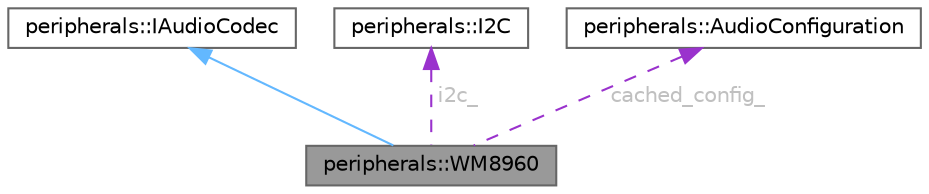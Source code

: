 digraph "peripherals::WM8960"
{
 // LATEX_PDF_SIZE
  bgcolor="transparent";
  edge [fontname=Helvetica,fontsize=10,labelfontname=Helvetica,labelfontsize=10];
  node [fontname=Helvetica,fontsize=10,shape=box,height=0.2,width=0.4];
  Node1 [id="Node000001",label="peripherals::WM8960",height=0.2,width=0.4,color="gray40", fillcolor="grey60", style="filled", fontcolor="black",tooltip=" "];
  Node2 -> Node1 [id="edge1_Node000001_Node000002",dir="back",color="steelblue1",style="solid",tooltip=" "];
  Node2 [id="Node000002",label="peripherals::IAudioCodec",height=0.2,width=0.4,color="gray40", fillcolor="white", style="filled",URL="$classperipherals_1_1_i_audio_codec.html",tooltip=" "];
  Node3 -> Node1 [id="edge2_Node000001_Node000003",dir="back",color="darkorchid3",style="dashed",tooltip=" ",label=" i2c_",fontcolor="grey" ];
  Node3 [id="Node000003",label="peripherals::I2C",height=0.2,width=0.4,color="gray40", fillcolor="white", style="filled",URL="$classperipherals_1_1_i2_c.html",tooltip=" "];
  Node4 -> Node1 [id="edge3_Node000001_Node000004",dir="back",color="darkorchid3",style="dashed",tooltip=" ",label=" cached_config_",fontcolor="grey" ];
  Node4 [id="Node000004",label="peripherals::AudioConfiguration",height=0.2,width=0.4,color="gray40", fillcolor="white", style="filled",URL="$structperipherals_1_1_audio_configuration.html",tooltip=" "];
}
